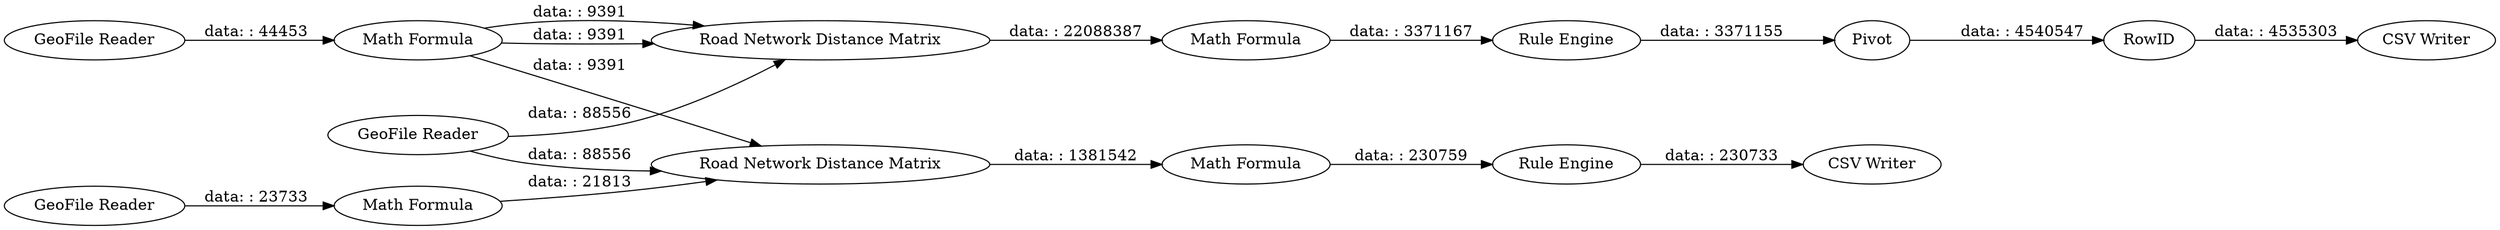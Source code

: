 digraph {
	"-1498131116979754155_2" [label="GeoFile Reader"]
	"-1498131116979754155_4" [label="Math Formula"]
	"-1498131116979754155_1" [label="GeoFile Reader"]
	"-1498131116979754155_11" [label="Rule Engine"]
	"-1498131116979754155_13" [label=Pivot]
	"-1498131116979754155_14" [label=RowID]
	"-1498131116979754155_15" [label="CSV Writer"]
	"-1498131116979754155_9" [label="CSV Writer"]
	"-1498131116979754155_5" [label="Math Formula"]
	"-1498131116979754155_7" [label="Math Formula"]
	"-1498131116979754155_8" [label="Rule Engine"]
	"-1498131116979754155_3" [label="GeoFile Reader"]
	"-1498131116979754155_12" [label="Math Formula"]
	"-1498131116979754155_6" [label="Road Network Distance Matrix"]
	"-1498131116979754155_10" [label="Road Network Distance Matrix"]
	"-1498131116979754155_4" -> "-1498131116979754155_10" [label="data: : 9391"]
	"-1498131116979754155_10" -> "-1498131116979754155_12" [label="data: : 22088387"]
	"-1498131116979754155_5" -> "-1498131116979754155_6" [label="data: : 21813"]
	"-1498131116979754155_8" -> "-1498131116979754155_9" [label="data: : 230733"]
	"-1498131116979754155_11" -> "-1498131116979754155_13" [label="data: : 3371155"]
	"-1498131116979754155_4" -> "-1498131116979754155_10" [label="data: : 9391"]
	"-1498131116979754155_2" -> "-1498131116979754155_5" [label="data: : 23733"]
	"-1498131116979754155_3" -> "-1498131116979754155_10" [label="data: : 88556"]
	"-1498131116979754155_1" -> "-1498131116979754155_4" [label="data: : 44453"]
	"-1498131116979754155_13" -> "-1498131116979754155_14" [label="data: : 4540547"]
	"-1498131116979754155_14" -> "-1498131116979754155_15" [label="data: : 4535303"]
	"-1498131116979754155_7" -> "-1498131116979754155_8" [label="data: : 230759"]
	"-1498131116979754155_12" -> "-1498131116979754155_11" [label="data: : 3371167"]
	"-1498131116979754155_3" -> "-1498131116979754155_6" [label="data: : 88556"]
	"-1498131116979754155_6" -> "-1498131116979754155_7" [label="data: : 1381542"]
	"-1498131116979754155_4" -> "-1498131116979754155_6" [label="data: : 9391"]
	rankdir=LR
}
